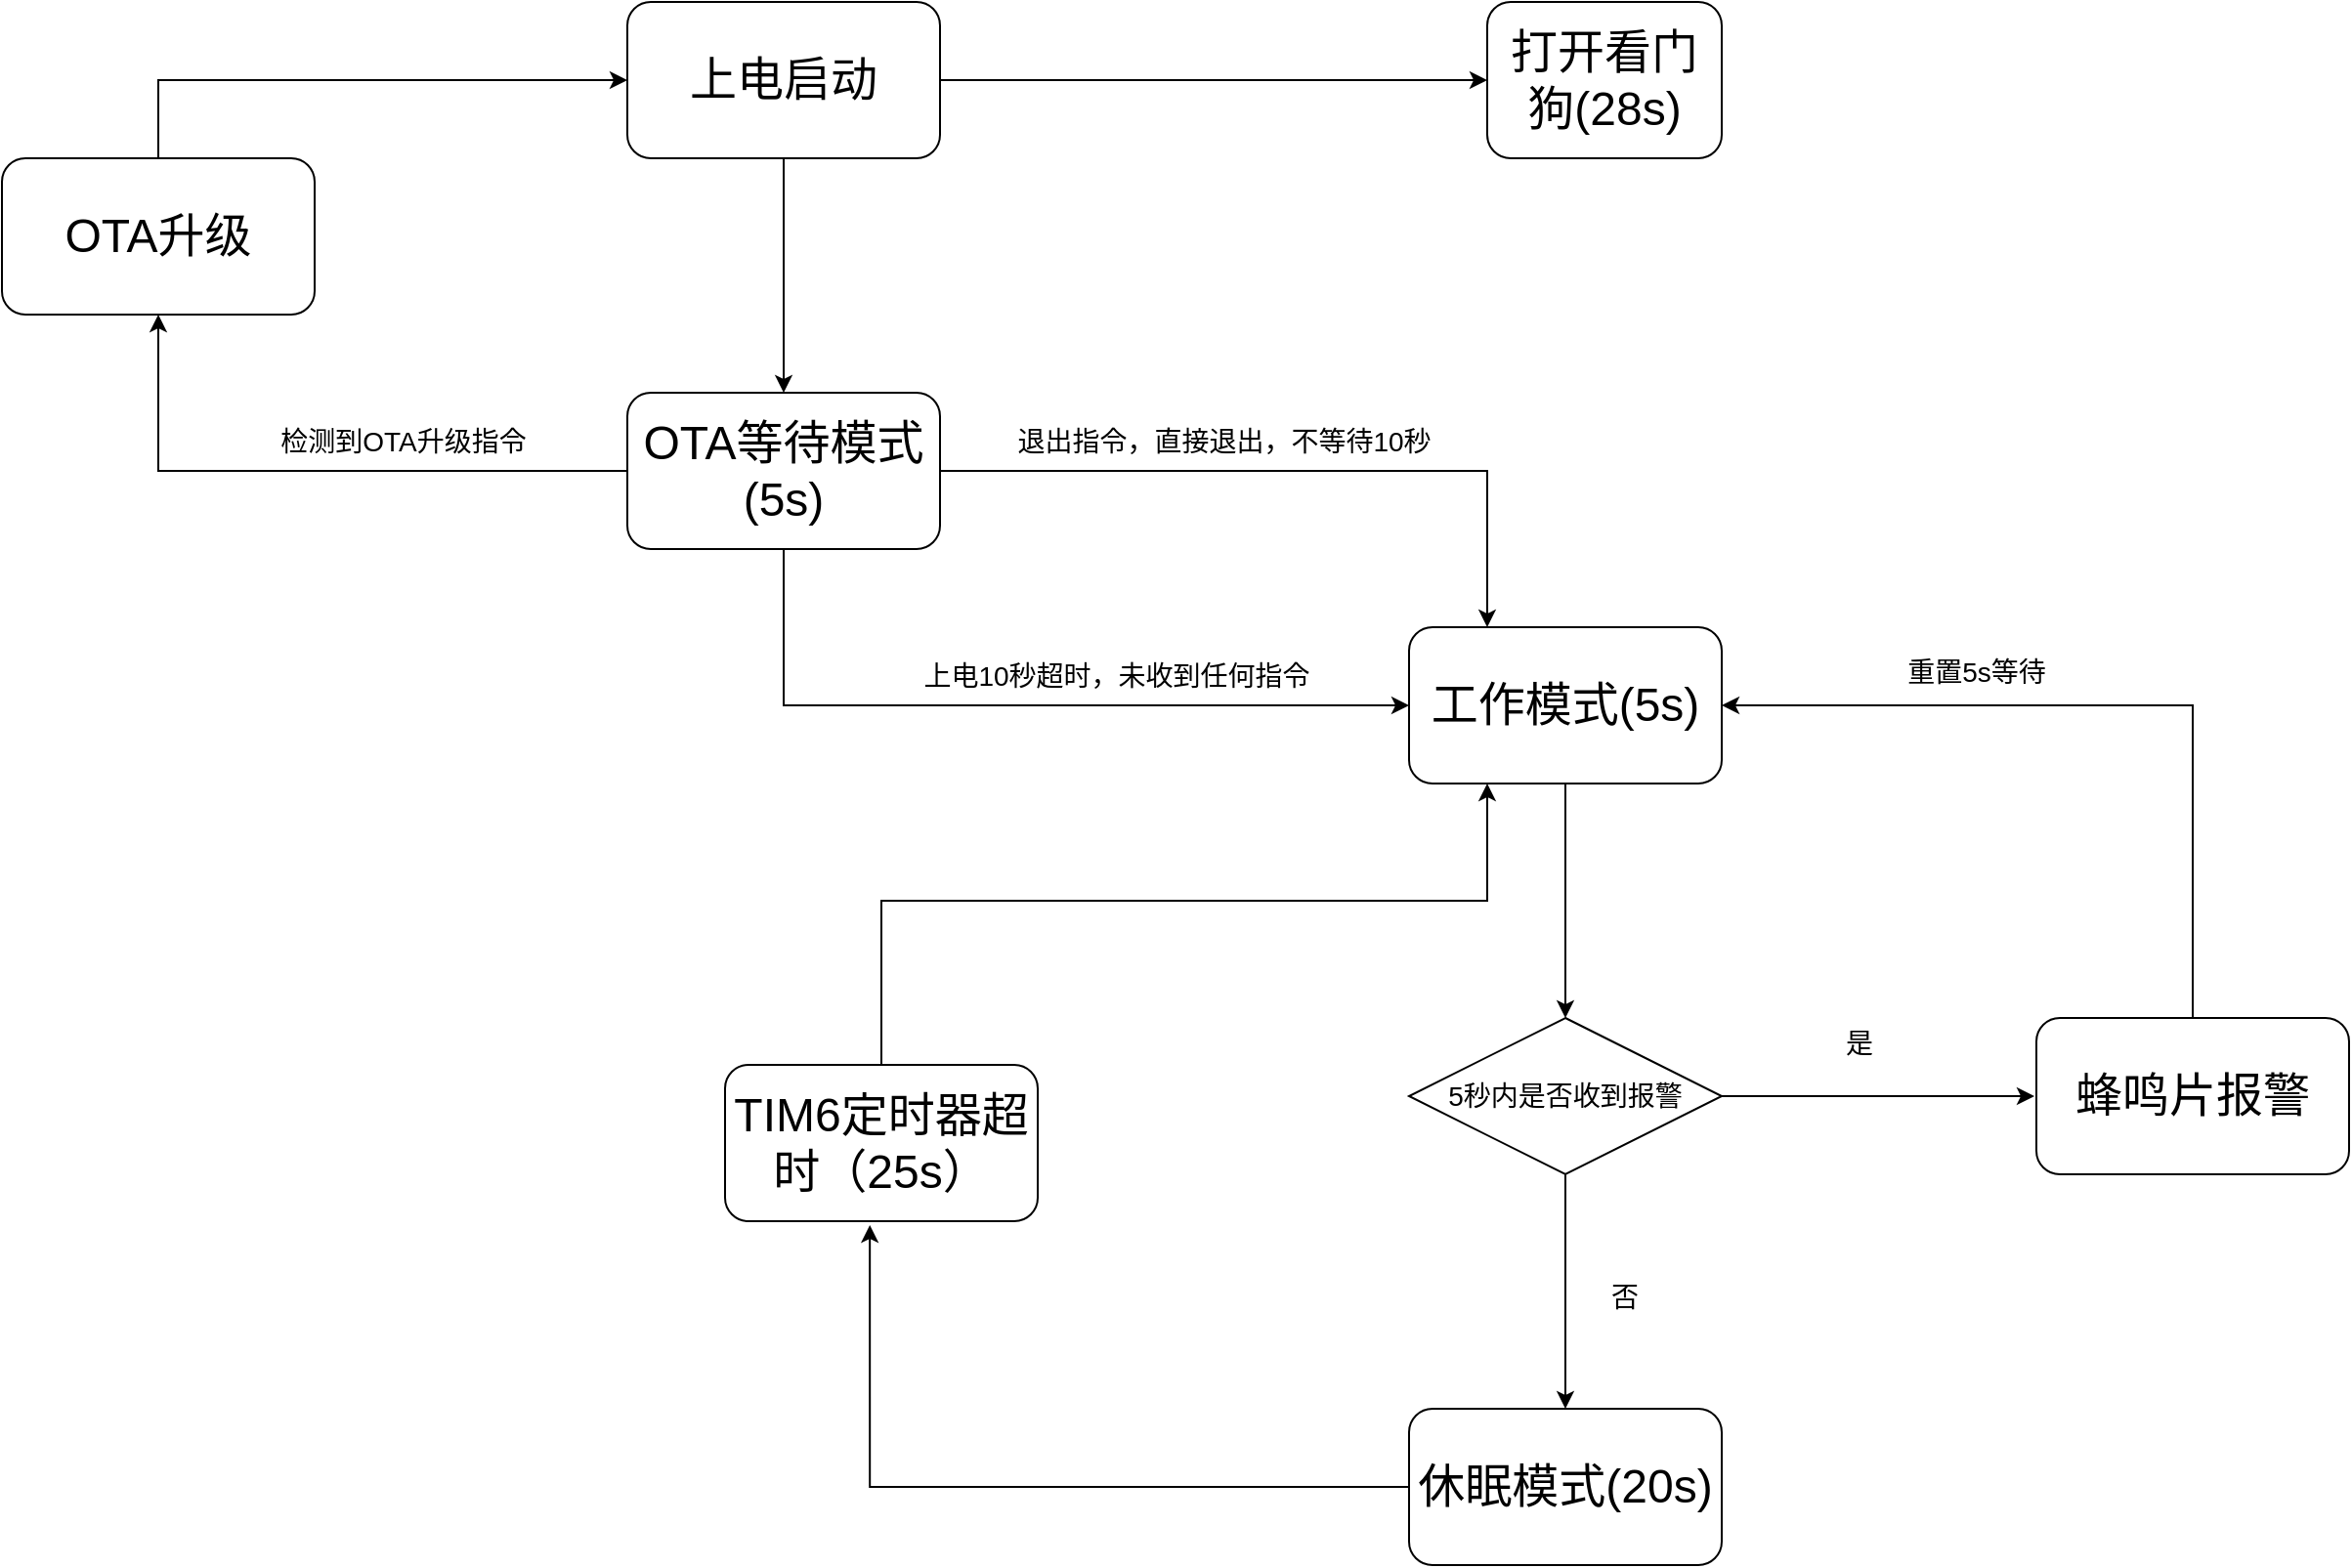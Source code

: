 <mxfile version="23.1.0" type="github">
  <diagram name="第 1 页" id="2HxO7je2tRMQ0RBZFBat">
    <mxGraphModel dx="1250" dy="815" grid="1" gridSize="10" guides="1" tooltips="1" connect="1" arrows="1" fold="1" page="1" pageScale="1" pageWidth="827" pageHeight="1169" math="0" shadow="0">
      <root>
        <mxCell id="0" />
        <mxCell id="1" parent="0" />
        <mxCell id="LUGfVyTX6iETMPzaW94x-2" style="edgeStyle=orthogonalEdgeStyle;rounded=0;orthogonalLoop=1;jettySize=auto;html=1;" parent="1" source="LUGfVyTX6iETMPzaW94x-1" edge="1">
          <mxGeometry relative="1" as="geometry">
            <mxPoint x="520" y="240" as="targetPoint" />
          </mxGeometry>
        </mxCell>
        <mxCell id="PsWsZHHcN24-2R9jMyWs-11" style="edgeStyle=orthogonalEdgeStyle;rounded=0;orthogonalLoop=1;jettySize=auto;html=1;" edge="1" parent="1" source="LUGfVyTX6iETMPzaW94x-1">
          <mxGeometry relative="1" as="geometry">
            <mxPoint x="880" y="80" as="targetPoint" />
          </mxGeometry>
        </mxCell>
        <mxCell id="LUGfVyTX6iETMPzaW94x-1" value="&lt;font style=&quot;font-size: 24px;&quot;&gt;上电启动&lt;/font&gt;" style="rounded=1;whiteSpace=wrap;html=1;" parent="1" vertex="1">
          <mxGeometry x="440" y="40" width="160" height="80" as="geometry" />
        </mxCell>
        <mxCell id="LUGfVyTX6iETMPzaW94x-5" value="&lt;span style=&quot;font-size: 24px;&quot;&gt;OTA升级&lt;/span&gt;" style="rounded=1;whiteSpace=wrap;html=1;" parent="1" vertex="1">
          <mxGeometry x="120" y="120" width="160" height="80" as="geometry" />
        </mxCell>
        <mxCell id="PsWsZHHcN24-2R9jMyWs-2" style="edgeStyle=orthogonalEdgeStyle;rounded=0;orthogonalLoop=1;jettySize=auto;html=1;" edge="1" parent="1" source="LUGfVyTX6iETMPzaW94x-6" target="PsWsZHHcN24-2R9jMyWs-1">
          <mxGeometry relative="1" as="geometry" />
        </mxCell>
        <mxCell id="LUGfVyTX6iETMPzaW94x-6" value="&lt;span style=&quot;font-size: 24px;&quot;&gt;工作模式(5s)&lt;/span&gt;" style="rounded=1;whiteSpace=wrap;html=1;" parent="1" vertex="1">
          <mxGeometry x="840" y="360" width="160" height="80" as="geometry" />
        </mxCell>
        <mxCell id="LUGfVyTX6iETMPzaW94x-8" style="edgeStyle=orthogonalEdgeStyle;rounded=0;orthogonalLoop=1;jettySize=auto;html=1;entryX=0;entryY=0.5;entryDx=0;entryDy=0;" parent="1" source="LUGfVyTX6iETMPzaW94x-7" target="LUGfVyTX6iETMPzaW94x-6" edge="1">
          <mxGeometry relative="1" as="geometry">
            <Array as="points">
              <mxPoint x="520" y="400" />
            </Array>
          </mxGeometry>
        </mxCell>
        <mxCell id="LUGfVyTX6iETMPzaW94x-10" style="edgeStyle=orthogonalEdgeStyle;rounded=0;orthogonalLoop=1;jettySize=auto;html=1;" parent="1" source="LUGfVyTX6iETMPzaW94x-7" target="LUGfVyTX6iETMPzaW94x-5" edge="1">
          <mxGeometry relative="1" as="geometry" />
        </mxCell>
        <mxCell id="LUGfVyTX6iETMPzaW94x-39" style="edgeStyle=orthogonalEdgeStyle;rounded=0;orthogonalLoop=1;jettySize=auto;html=1;entryX=0.25;entryY=0;entryDx=0;entryDy=0;" parent="1" source="LUGfVyTX6iETMPzaW94x-7" target="LUGfVyTX6iETMPzaW94x-6" edge="1">
          <mxGeometry relative="1" as="geometry" />
        </mxCell>
        <mxCell id="LUGfVyTX6iETMPzaW94x-7" value="&lt;span style=&quot;font-size: 24px;&quot;&gt;OTA等待模式(5s)&lt;/span&gt;" style="rounded=1;whiteSpace=wrap;html=1;" parent="1" vertex="1">
          <mxGeometry x="440" y="240" width="160" height="80" as="geometry" />
        </mxCell>
        <mxCell id="LUGfVyTX6iETMPzaW94x-9" value="&lt;font style=&quot;font-size: 14px;&quot;&gt;退出指令，直接退出，不等待10秒&lt;/font&gt;" style="text;html=1;align=center;verticalAlign=middle;resizable=0;points=[];autosize=1;strokeColor=none;fillColor=none;" parent="1" vertex="1">
          <mxGeometry x="625" y="250" width="240" height="30" as="geometry" />
        </mxCell>
        <mxCell id="LUGfVyTX6iETMPzaW94x-11" value="&lt;font style=&quot;font-size: 14px;&quot;&gt;检测到OTA升级指令&lt;/font&gt;" style="text;html=1;align=center;verticalAlign=middle;resizable=0;points=[];autosize=1;strokeColor=none;fillColor=none;" parent="1" vertex="1">
          <mxGeometry x="250" y="250" width="150" height="30" as="geometry" />
        </mxCell>
        <mxCell id="LUGfVyTX6iETMPzaW94x-14" value="&lt;font style=&quot;font-size: 14px;&quot;&gt;上电10秒超时，未收到任何指令&lt;/font&gt;" style="text;html=1;align=center;verticalAlign=middle;resizable=0;points=[];autosize=1;strokeColor=none;fillColor=none;" parent="1" vertex="1">
          <mxGeometry x="580" y="370" width="220" height="30" as="geometry" />
        </mxCell>
        <mxCell id="LUGfVyTX6iETMPzaW94x-35" style="edgeStyle=orthogonalEdgeStyle;rounded=0;orthogonalLoop=1;jettySize=auto;html=1;entryX=0.25;entryY=1;entryDx=0;entryDy=0;" parent="1" source="LUGfVyTX6iETMPzaW94x-20" target="LUGfVyTX6iETMPzaW94x-6" edge="1">
          <mxGeometry relative="1" as="geometry">
            <Array as="points">
              <mxPoint x="570" y="500" />
              <mxPoint x="880" y="500" />
            </Array>
          </mxGeometry>
        </mxCell>
        <mxCell id="LUGfVyTX6iETMPzaW94x-20" value="&lt;span style=&quot;font-size: 24px;&quot;&gt;TIM6定时器超时（25s）&lt;/span&gt;" style="rounded=1;whiteSpace=wrap;html=1;" parent="1" vertex="1">
          <mxGeometry x="490" y="584" width="160" height="80" as="geometry" />
        </mxCell>
        <mxCell id="LUGfVyTX6iETMPzaW94x-22" value="&lt;span style=&quot;font-size: 24px;&quot;&gt;休眠模式(20s)&lt;/span&gt;" style="rounded=1;whiteSpace=wrap;html=1;" parent="1" vertex="1">
          <mxGeometry x="840" y="760" width="160" height="80" as="geometry" />
        </mxCell>
        <mxCell id="LUGfVyTX6iETMPzaW94x-34" style="edgeStyle=orthogonalEdgeStyle;rounded=0;orthogonalLoop=1;jettySize=auto;html=1;entryX=0.463;entryY=1.025;entryDx=0;entryDy=0;entryPerimeter=0;" parent="1" source="LUGfVyTX6iETMPzaW94x-22" target="LUGfVyTX6iETMPzaW94x-20" edge="1">
          <mxGeometry relative="1" as="geometry" />
        </mxCell>
        <mxCell id="LUGfVyTX6iETMPzaW94x-38" style="edgeStyle=orthogonalEdgeStyle;rounded=0;orthogonalLoop=1;jettySize=auto;html=1;entryX=0.063;entryY=0.5;entryDx=0;entryDy=0;entryPerimeter=0;" parent="1" edge="1">
          <mxGeometry relative="1" as="geometry">
            <mxPoint x="189.92" y="120" as="sourcePoint" />
            <mxPoint x="440.0" y="80" as="targetPoint" />
            <Array as="points">
              <mxPoint x="200" y="120" />
              <mxPoint x="200" y="80" />
            </Array>
          </mxGeometry>
        </mxCell>
        <mxCell id="PsWsZHHcN24-2R9jMyWs-3" style="edgeStyle=orthogonalEdgeStyle;rounded=0;orthogonalLoop=1;jettySize=auto;html=1;" edge="1" parent="1" source="PsWsZHHcN24-2R9jMyWs-1" target="LUGfVyTX6iETMPzaW94x-22">
          <mxGeometry relative="1" as="geometry" />
        </mxCell>
        <mxCell id="PsWsZHHcN24-2R9jMyWs-6" style="edgeStyle=orthogonalEdgeStyle;rounded=0;orthogonalLoop=1;jettySize=auto;html=1;" edge="1" parent="1" source="PsWsZHHcN24-2R9jMyWs-1">
          <mxGeometry relative="1" as="geometry">
            <mxPoint x="1160" y="600" as="targetPoint" />
          </mxGeometry>
        </mxCell>
        <mxCell id="PsWsZHHcN24-2R9jMyWs-1" value="&lt;font style=&quot;font-size: 14px;&quot;&gt;5秒内是否收到报警&lt;/font&gt;" style="rhombus;whiteSpace=wrap;html=1;" vertex="1" parent="1">
          <mxGeometry x="840" y="560" width="160" height="80" as="geometry" />
        </mxCell>
        <mxCell id="PsWsZHHcN24-2R9jMyWs-4" value="&lt;font style=&quot;font-size: 14px;&quot;&gt;否&lt;/font&gt;" style="text;html=1;align=center;verticalAlign=middle;resizable=0;points=[];autosize=1;strokeColor=none;fillColor=none;" vertex="1" parent="1">
          <mxGeometry x="930" y="688" width="40" height="30" as="geometry" />
        </mxCell>
        <mxCell id="PsWsZHHcN24-2R9jMyWs-8" style="edgeStyle=orthogonalEdgeStyle;rounded=0;orthogonalLoop=1;jettySize=auto;html=1;exitX=0.5;exitY=0;exitDx=0;exitDy=0;entryX=1;entryY=0.5;entryDx=0;entryDy=0;" edge="1" parent="1" source="PsWsZHHcN24-2R9jMyWs-5" target="LUGfVyTX6iETMPzaW94x-6">
          <mxGeometry relative="1" as="geometry" />
        </mxCell>
        <mxCell id="PsWsZHHcN24-2R9jMyWs-5" value="&lt;span style=&quot;font-size: 24px;&quot;&gt;蜂鸣片报警&lt;/span&gt;" style="rounded=1;whiteSpace=wrap;html=1;" vertex="1" parent="1">
          <mxGeometry x="1161" y="560" width="160" height="80" as="geometry" />
        </mxCell>
        <mxCell id="PsWsZHHcN24-2R9jMyWs-9" value="&lt;font style=&quot;font-size: 14px;&quot;&gt;重置5s等待&lt;/font&gt;" style="text;html=1;align=center;verticalAlign=middle;resizable=0;points=[];autosize=1;strokeColor=none;fillColor=none;" vertex="1" parent="1">
          <mxGeometry x="1085" y="368" width="90" height="30" as="geometry" />
        </mxCell>
        <mxCell id="PsWsZHHcN24-2R9jMyWs-10" value="&lt;font style=&quot;font-size: 14px;&quot;&gt;是&lt;/font&gt;" style="text;html=1;align=center;verticalAlign=middle;resizable=0;points=[];autosize=1;strokeColor=none;fillColor=none;" vertex="1" parent="1">
          <mxGeometry x="1050" y="558" width="40" height="30" as="geometry" />
        </mxCell>
        <mxCell id="PsWsZHHcN24-2R9jMyWs-12" value="&lt;span style=&quot;font-size: 24px;&quot;&gt;打开看门狗(28s)&lt;/span&gt;" style="rounded=1;whiteSpace=wrap;html=1;" vertex="1" parent="1">
          <mxGeometry x="880" y="40" width="120" height="80" as="geometry" />
        </mxCell>
      </root>
    </mxGraphModel>
  </diagram>
</mxfile>
